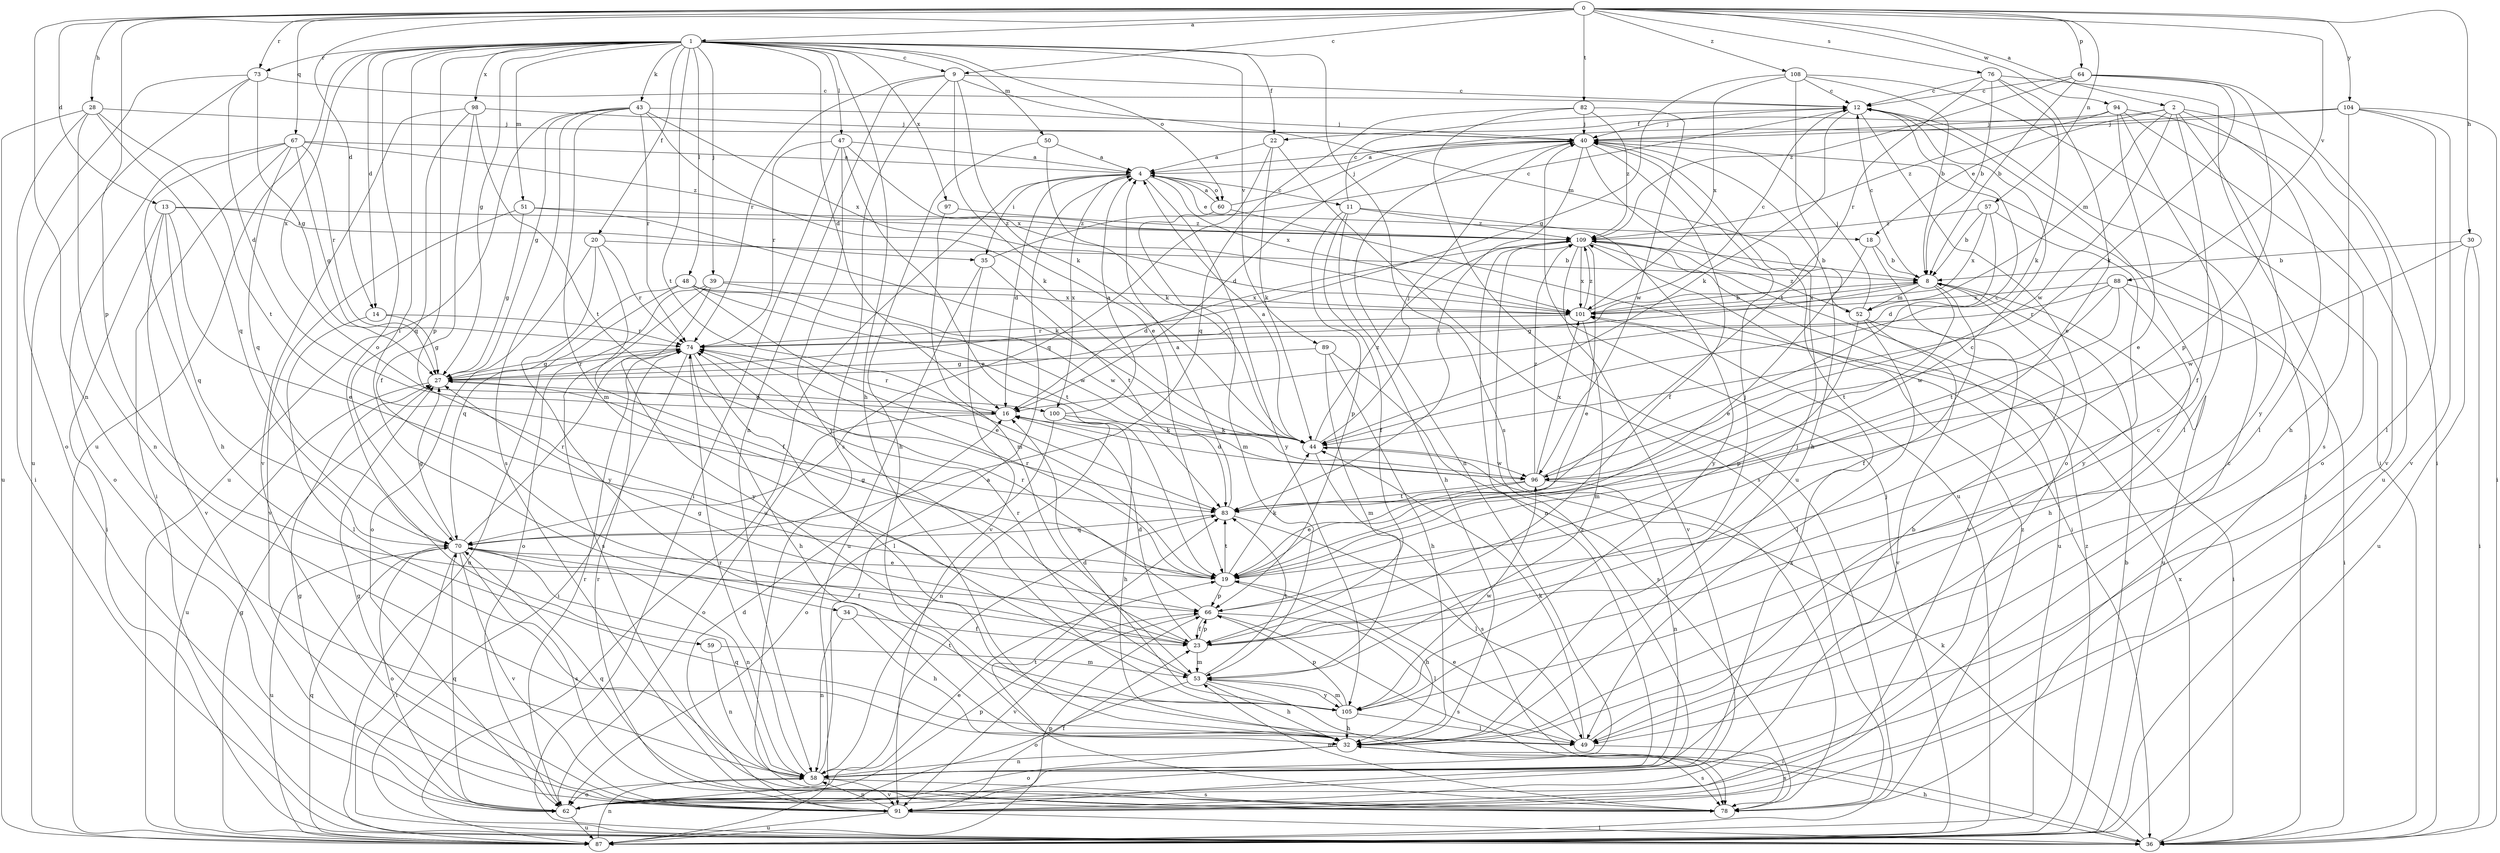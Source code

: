 strict digraph  {
0;
1;
2;
4;
8;
9;
11;
12;
13;
14;
16;
18;
19;
20;
22;
23;
27;
28;
30;
32;
34;
35;
36;
39;
40;
43;
44;
47;
48;
49;
50;
51;
52;
53;
57;
58;
59;
60;
62;
64;
66;
67;
70;
73;
74;
76;
78;
82;
83;
87;
88;
89;
91;
94;
96;
97;
98;
100;
101;
104;
105;
108;
109;
0 -> 1  [label=a];
0 -> 2  [label=a];
0 -> 9  [label=c];
0 -> 13  [label=d];
0 -> 14  [label=d];
0 -> 28  [label=h];
0 -> 30  [label=h];
0 -> 57  [label=n];
0 -> 58  [label=n];
0 -> 64  [label=p];
0 -> 66  [label=p];
0 -> 67  [label=q];
0 -> 73  [label=r];
0 -> 76  [label=s];
0 -> 82  [label=t];
0 -> 88  [label=v];
0 -> 94  [label=w];
0 -> 104  [label=y];
0 -> 108  [label=z];
1 -> 9  [label=c];
1 -> 14  [label=d];
1 -> 16  [label=d];
1 -> 20  [label=f];
1 -> 22  [label=f];
1 -> 27  [label=g];
1 -> 32  [label=h];
1 -> 34  [label=i];
1 -> 39  [label=j];
1 -> 43  [label=k];
1 -> 47  [label=l];
1 -> 48  [label=l];
1 -> 50  [label=m];
1 -> 51  [label=m];
1 -> 59  [label=o];
1 -> 60  [label=o];
1 -> 66  [label=p];
1 -> 73  [label=r];
1 -> 78  [label=s];
1 -> 83  [label=t];
1 -> 87  [label=u];
1 -> 89  [label=v];
1 -> 97  [label=x];
1 -> 98  [label=x];
1 -> 100  [label=x];
2 -> 18  [label=e];
2 -> 22  [label=f];
2 -> 23  [label=f];
2 -> 49  [label=l];
2 -> 52  [label=m];
2 -> 91  [label=v];
2 -> 96  [label=w];
2 -> 105  [label=y];
4 -> 11  [label=c];
4 -> 16  [label=d];
4 -> 18  [label=e];
4 -> 35  [label=i];
4 -> 60  [label=o];
4 -> 87  [label=u];
4 -> 100  [label=x];
4 -> 101  [label=x];
4 -> 105  [label=y];
8 -> 12  [label=c];
8 -> 23  [label=f];
8 -> 27  [label=g];
8 -> 52  [label=m];
8 -> 83  [label=t];
8 -> 87  [label=u];
8 -> 101  [label=x];
9 -> 12  [label=c];
9 -> 19  [label=e];
9 -> 44  [label=k];
9 -> 52  [label=m];
9 -> 58  [label=n];
9 -> 74  [label=r];
9 -> 78  [label=s];
11 -> 12  [label=c];
11 -> 23  [label=f];
11 -> 32  [label=h];
11 -> 66  [label=p];
11 -> 105  [label=y];
11 -> 109  [label=z];
12 -> 40  [label=j];
12 -> 44  [label=k];
12 -> 62  [label=o];
13 -> 19  [label=e];
13 -> 35  [label=i];
13 -> 36  [label=i];
13 -> 70  [label=q];
13 -> 91  [label=v];
13 -> 109  [label=z];
14 -> 27  [label=g];
14 -> 49  [label=l];
14 -> 74  [label=r];
16 -> 44  [label=k];
16 -> 62  [label=o];
16 -> 74  [label=r];
18 -> 8  [label=b];
18 -> 19  [label=e];
18 -> 91  [label=v];
19 -> 12  [label=c];
19 -> 27  [label=g];
19 -> 32  [label=h];
19 -> 44  [label=k];
19 -> 66  [label=p];
19 -> 74  [label=r];
19 -> 83  [label=t];
20 -> 8  [label=b];
20 -> 23  [label=f];
20 -> 62  [label=o];
20 -> 74  [label=r];
20 -> 105  [label=y];
22 -> 4  [label=a];
22 -> 44  [label=k];
22 -> 70  [label=q];
22 -> 78  [label=s];
23 -> 16  [label=d];
23 -> 27  [label=g];
23 -> 40  [label=j];
23 -> 53  [label=m];
23 -> 66  [label=p];
27 -> 16  [label=d];
27 -> 74  [label=r];
27 -> 87  [label=u];
28 -> 36  [label=i];
28 -> 40  [label=j];
28 -> 58  [label=n];
28 -> 70  [label=q];
28 -> 83  [label=t];
28 -> 87  [label=u];
30 -> 8  [label=b];
30 -> 36  [label=i];
30 -> 87  [label=u];
30 -> 96  [label=w];
32 -> 40  [label=j];
32 -> 58  [label=n];
32 -> 62  [label=o];
32 -> 78  [label=s];
34 -> 23  [label=f];
34 -> 32  [label=h];
34 -> 58  [label=n];
35 -> 12  [label=c];
35 -> 83  [label=t];
35 -> 87  [label=u];
35 -> 91  [label=v];
36 -> 32  [label=h];
36 -> 40  [label=j];
36 -> 44  [label=k];
36 -> 101  [label=x];
39 -> 62  [label=o];
39 -> 78  [label=s];
39 -> 96  [label=w];
39 -> 101  [label=x];
39 -> 105  [label=y];
40 -> 4  [label=a];
40 -> 16  [label=d];
40 -> 23  [label=f];
40 -> 32  [label=h];
40 -> 58  [label=n];
40 -> 83  [label=t];
40 -> 87  [label=u];
43 -> 27  [label=g];
43 -> 40  [label=j];
43 -> 44  [label=k];
43 -> 53  [label=m];
43 -> 74  [label=r];
43 -> 78  [label=s];
43 -> 87  [label=u];
43 -> 101  [label=x];
44 -> 4  [label=a];
44 -> 40  [label=j];
44 -> 78  [label=s];
44 -> 96  [label=w];
44 -> 109  [label=z];
47 -> 4  [label=a];
47 -> 19  [label=e];
47 -> 36  [label=i];
47 -> 74  [label=r];
47 -> 101  [label=x];
47 -> 105  [label=y];
48 -> 19  [label=e];
48 -> 70  [label=q];
48 -> 83  [label=t];
48 -> 87  [label=u];
48 -> 96  [label=w];
48 -> 101  [label=x];
49 -> 12  [label=c];
49 -> 19  [label=e];
49 -> 44  [label=k];
49 -> 78  [label=s];
50 -> 4  [label=a];
50 -> 32  [label=h];
50 -> 44  [label=k];
51 -> 27  [label=g];
51 -> 44  [label=k];
51 -> 91  [label=v];
51 -> 109  [label=z];
52 -> 36  [label=i];
52 -> 40  [label=j];
52 -> 49  [label=l];
52 -> 66  [label=p];
52 -> 91  [label=v];
52 -> 109  [label=z];
53 -> 32  [label=h];
53 -> 36  [label=i];
53 -> 62  [label=o];
53 -> 74  [label=r];
53 -> 83  [label=t];
53 -> 105  [label=y];
57 -> 8  [label=b];
57 -> 16  [label=d];
57 -> 101  [label=x];
57 -> 105  [label=y];
57 -> 109  [label=z];
58 -> 4  [label=a];
58 -> 8  [label=b];
58 -> 62  [label=o];
58 -> 70  [label=q];
58 -> 74  [label=r];
58 -> 78  [label=s];
58 -> 83  [label=t];
58 -> 91  [label=v];
59 -> 53  [label=m];
59 -> 58  [label=n];
60 -> 4  [label=a];
60 -> 36  [label=i];
60 -> 40  [label=j];
60 -> 53  [label=m];
62 -> 19  [label=e];
62 -> 27  [label=g];
62 -> 66  [label=p];
62 -> 70  [label=q];
62 -> 74  [label=r];
62 -> 87  [label=u];
62 -> 101  [label=x];
62 -> 109  [label=z];
64 -> 8  [label=b];
64 -> 12  [label=c];
64 -> 36  [label=i];
64 -> 44  [label=k];
64 -> 66  [label=p];
64 -> 109  [label=z];
66 -> 23  [label=f];
66 -> 49  [label=l];
66 -> 74  [label=r];
66 -> 78  [label=s];
66 -> 91  [label=v];
67 -> 4  [label=a];
67 -> 27  [label=g];
67 -> 32  [label=h];
67 -> 36  [label=i];
67 -> 62  [label=o];
67 -> 70  [label=q];
67 -> 74  [label=r];
67 -> 109  [label=z];
70 -> 19  [label=e];
70 -> 23  [label=f];
70 -> 27  [label=g];
70 -> 36  [label=i];
70 -> 58  [label=n];
70 -> 62  [label=o];
70 -> 74  [label=r];
70 -> 78  [label=s];
70 -> 87  [label=u];
70 -> 91  [label=v];
73 -> 12  [label=c];
73 -> 16  [label=d];
73 -> 27  [label=g];
73 -> 62  [label=o];
73 -> 87  [label=u];
74 -> 27  [label=g];
74 -> 32  [label=h];
74 -> 36  [label=i];
74 -> 49  [label=l];
76 -> 8  [label=b];
76 -> 12  [label=c];
76 -> 19  [label=e];
76 -> 44  [label=k];
76 -> 74  [label=r];
76 -> 78  [label=s];
78 -> 53  [label=m];
78 -> 70  [label=q];
78 -> 83  [label=t];
78 -> 109  [label=z];
82 -> 40  [label=j];
82 -> 70  [label=q];
82 -> 87  [label=u];
82 -> 96  [label=w];
82 -> 109  [label=z];
83 -> 4  [label=a];
83 -> 49  [label=l];
83 -> 70  [label=q];
87 -> 8  [label=b];
87 -> 27  [label=g];
87 -> 40  [label=j];
87 -> 58  [label=n];
87 -> 66  [label=p];
87 -> 70  [label=q];
87 -> 109  [label=z];
88 -> 32  [label=h];
88 -> 36  [label=i];
88 -> 74  [label=r];
88 -> 83  [label=t];
88 -> 96  [label=w];
88 -> 101  [label=x];
89 -> 27  [label=g];
89 -> 32  [label=h];
89 -> 53  [label=m];
89 -> 78  [label=s];
91 -> 12  [label=c];
91 -> 16  [label=d];
91 -> 23  [label=f];
91 -> 27  [label=g];
91 -> 36  [label=i];
91 -> 58  [label=n];
91 -> 74  [label=r];
91 -> 87  [label=u];
94 -> 19  [label=e];
94 -> 40  [label=j];
94 -> 49  [label=l];
94 -> 62  [label=o];
94 -> 87  [label=u];
94 -> 109  [label=z];
96 -> 12  [label=c];
96 -> 16  [label=d];
96 -> 19  [label=e];
96 -> 58  [label=n];
96 -> 83  [label=t];
96 -> 101  [label=x];
96 -> 109  [label=z];
97 -> 53  [label=m];
97 -> 109  [label=z];
98 -> 23  [label=f];
98 -> 40  [label=j];
98 -> 70  [label=q];
98 -> 83  [label=t];
98 -> 91  [label=v];
100 -> 4  [label=a];
100 -> 32  [label=h];
100 -> 44  [label=k];
100 -> 58  [label=n];
100 -> 62  [label=o];
101 -> 8  [label=b];
101 -> 12  [label=c];
101 -> 53  [label=m];
101 -> 74  [label=r];
101 -> 109  [label=z];
104 -> 4  [label=a];
104 -> 32  [label=h];
104 -> 36  [label=i];
104 -> 40  [label=j];
104 -> 49  [label=l];
104 -> 91  [label=v];
105 -> 16  [label=d];
105 -> 32  [label=h];
105 -> 49  [label=l];
105 -> 53  [label=m];
105 -> 66  [label=p];
105 -> 96  [label=w];
108 -> 8  [label=b];
108 -> 12  [label=c];
108 -> 27  [label=g];
108 -> 36  [label=i];
108 -> 83  [label=t];
108 -> 101  [label=x];
109 -> 8  [label=b];
109 -> 16  [label=d];
109 -> 19  [label=e];
109 -> 58  [label=n];
109 -> 87  [label=u];
109 -> 91  [label=v];
109 -> 101  [label=x];
}
